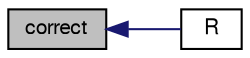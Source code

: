 digraph "correct"
{
  bgcolor="transparent";
  edge [fontname="FreeSans",fontsize="10",labelfontname="FreeSans",labelfontsize="10"];
  node [fontname="FreeSans",fontsize="10",shape=record];
  rankdir="LR";
  Node1511 [label="correct",height=0.2,width=0.4,color="black", fillcolor="grey75", style="filled", fontcolor="black"];
  Node1511 -> Node1512 [dir="back",color="midnightblue",fontsize="10",style="solid",fontname="FreeSans"];
  Node1512 [label="R",height=0.2,width=0.4,color="black",URL="$a30746.html#a577b084625b71e318cdd3a5375187925",tooltip="Return the Reynolds stress tensor. "];
}
